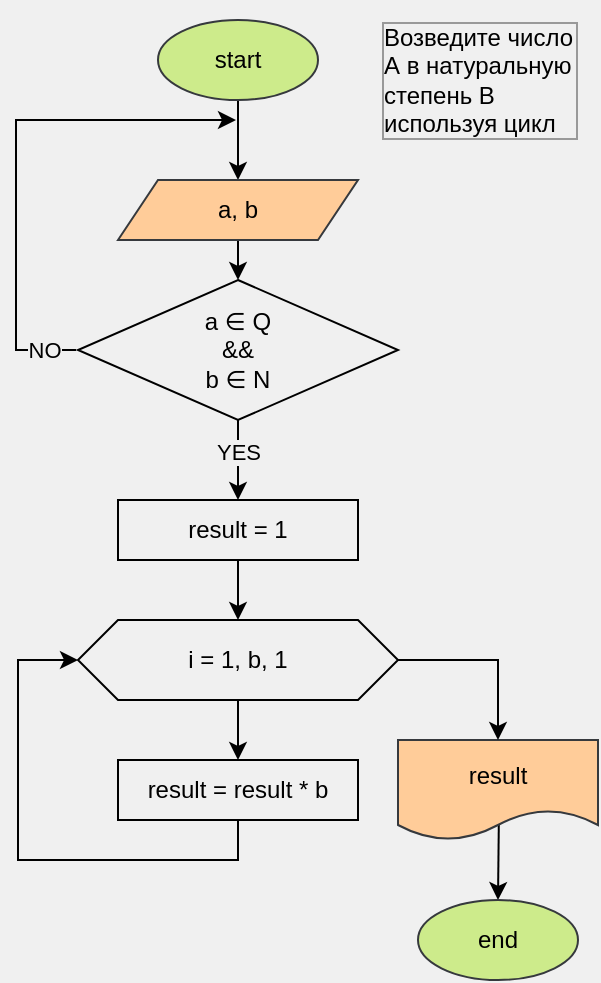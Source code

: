 <mxfile scale="1.2" border="0">
    <diagram id="p7YluBvr2iMWacm0UQAx" name="Page-1">
        <mxGraphModel dx="948" dy="545" grid="1" gridSize="10" guides="1" tooltips="1" connect="1" arrows="1" fold="1" page="1" pageScale="1" pageWidth="827" pageHeight="1169" background="#F0F0F0" math="0" shadow="0">
            <root>
                <mxCell id="0"/>
                <mxCell id="1" parent="0"/>
                <mxCell id="4" value="" style="edgeStyle=none;html=1;rounded=0;strokeColor=#000000;" parent="1" source="2" target="3" edge="1">
                    <mxGeometry relative="1" as="geometry"/>
                </mxCell>
                <mxCell id="2" value="start" style="ellipse;whiteSpace=wrap;html=1;fillColor=#cdeb8b;strokeColor=#36393d;fontColor=#000000;" parent="1" vertex="1">
                    <mxGeometry x="280" y="80" width="80" height="40" as="geometry"/>
                </mxCell>
                <mxCell id="9" value="" style="edgeStyle=none;html=1;rounded=0;strokeColor=#000000;" parent="1" source="3" target="5" edge="1">
                    <mxGeometry relative="1" as="geometry"/>
                </mxCell>
                <mxCell id="3" value="a, b" style="shape=parallelogram;perimeter=parallelogramPerimeter;whiteSpace=wrap;html=1;fixedSize=1;fillColor=#ffcc99;strokeColor=#36393d;fontColor=#000000;" parent="1" vertex="1">
                    <mxGeometry x="260" y="160" width="120" height="30" as="geometry"/>
                </mxCell>
                <mxCell id="10" style="edgeStyle=none;html=1;exitX=0;exitY=0.5;exitDx=0;exitDy=0;rounded=0;strokeColor=#000000;" parent="1" edge="1">
                    <mxGeometry relative="1" as="geometry">
                        <mxPoint x="319" y="130.0" as="targetPoint"/>
                        <mxPoint x="239" y="245" as="sourcePoint"/>
                        <Array as="points">
                            <mxPoint x="209" y="245"/>
                            <mxPoint x="209" y="130"/>
                        </Array>
                    </mxGeometry>
                </mxCell>
                <mxCell id="11" value="NO" style="edgeLabel;html=1;align=center;verticalAlign=middle;resizable=0;points=[];fontColor=#000000;labelBackgroundColor=#F0F0F0;" parent="10" vertex="1" connectable="0">
                    <mxGeometry x="-0.835" y="-1" relative="1" as="geometry">
                        <mxPoint x="5" y="1" as="offset"/>
                    </mxGeometry>
                </mxCell>
                <mxCell id="14" value="" style="edgeStyle=none;rounded=0;html=1;fontColor=#000000;strokeColor=#000000;entryX=0.5;entryY=0;entryDx=0;entryDy=0;" parent="1" source="5" target="30" edge="1">
                    <mxGeometry relative="1" as="geometry">
                        <mxPoint x="320" y="320" as="targetPoint"/>
                    </mxGeometry>
                </mxCell>
                <mxCell id="17" value="YES" style="edgeLabel;html=1;align=center;verticalAlign=middle;resizable=0;points=[];fontColor=#000000;labelBackgroundColor=#F0F0F0;" parent="14" vertex="1" connectable="0">
                    <mxGeometry x="-0.562" y="1" relative="1" as="geometry">
                        <mxPoint x="-1" y="7" as="offset"/>
                    </mxGeometry>
                </mxCell>
                <mxCell id="5" value="a ∈ Q&#10;&amp;&amp;&#10;b ∈ N" style="rhombus;whiteSpace=wrap;fontColor=#000000;fillColor=#F0F0F0;strokeColor=#000000;" parent="1" vertex="1">
                    <mxGeometry x="240" y="210" width="160" height="70" as="geometry"/>
                </mxCell>
                <mxCell id="12" value="Возведите число А в натуральную степень B используя цикл" style="text;strokeColor=none;fillColor=none;align=left;verticalAlign=middle;rounded=0;labelBackgroundColor=#F0F0F0;fontColor=#000000;labelBorderColor=#999999;whiteSpace=wrap;" parent="1" vertex="1">
                    <mxGeometry x="390" y="70" width="100" height="80" as="geometry"/>
                </mxCell>
                <mxCell id="16" value="" style="edgeStyle=none;rounded=0;html=1;fontColor=#000000;strokeColor=#000000;exitX=0.504;exitY=0.851;exitDx=0;exitDy=0;exitPerimeter=0;" parent="1" source="13" target="15" edge="1">
                    <mxGeometry relative="1" as="geometry"/>
                </mxCell>
                <mxCell id="13" value="result" style="shape=document;whiteSpace=wrap;html=1;boundedLbl=1;labelBackgroundColor=none;strokeColor=#36393d;fillColor=#ffcc99;fontColor=#000000;" parent="1" vertex="1">
                    <mxGeometry x="400" y="440" width="100" height="50" as="geometry"/>
                </mxCell>
                <mxCell id="15" value="end" style="ellipse;whiteSpace=wrap;html=1;fillColor=#cdeb8b;strokeColor=#36393d;fontColor=#000000;" parent="1" vertex="1">
                    <mxGeometry x="410" y="520" width="80" height="40" as="geometry"/>
                </mxCell>
                <mxCell id="29" value="" style="edgeStyle=none;rounded=0;html=1;fontFamily=Helvetica;fontSize=12;fontColor=#000000;strokeColor=#000000;" edge="1" parent="1" source="24" target="28">
                    <mxGeometry relative="1" as="geometry"/>
                </mxCell>
                <mxCell id="24" value="i = 1, b, 1" style="shape=hexagon;perimeter=hexagonPerimeter2;whiteSpace=wrap;html=1;fixedSize=1;fontFamily=Helvetica;fontSize=12;fontColor=#000000;strokeColor=#000000;fillColor=#F0F0F0;" vertex="1" parent="1">
                    <mxGeometry x="240" y="380" width="160" height="40" as="geometry"/>
                </mxCell>
                <mxCell id="34" value="" style="edgeStyle=none;rounded=0;html=1;fontFamily=Helvetica;fontSize=12;fontColor=#000000;strokeColor=#000000;exitX=1;exitY=0.5;exitDx=0;exitDy=0;entryX=0.5;entryY=0;entryDx=0;entryDy=0;" edge="1" parent="1" source="24" target="13">
                    <mxGeometry relative="1" as="geometry">
                        <Array as="points">
                            <mxPoint x="450" y="400"/>
                        </Array>
                    </mxGeometry>
                </mxCell>
                <mxCell id="35" style="edgeStyle=none;rounded=0;html=1;exitX=0.5;exitY=1;exitDx=0;exitDy=0;entryX=0;entryY=0.5;entryDx=0;entryDy=0;fontFamily=Helvetica;fontSize=12;fontColor=#000000;strokeColor=#000000;" edge="1" parent="1" source="28" target="24">
                    <mxGeometry relative="1" as="geometry">
                        <Array as="points">
                            <mxPoint x="320" y="500"/>
                            <mxPoint x="210" y="500"/>
                            <mxPoint x="210" y="400"/>
                        </Array>
                    </mxGeometry>
                </mxCell>
                <mxCell id="28" value="result = result * b" style="whiteSpace=wrap;html=1;fillColor=#F0F0F0;strokeColor=#000000;fontColor=#000000;" vertex="1" parent="1">
                    <mxGeometry x="260" y="450" width="120" height="30" as="geometry"/>
                </mxCell>
                <mxCell id="31" value="" style="edgeStyle=none;rounded=0;html=1;fontFamily=Helvetica;fontSize=12;fontColor=#000000;strokeColor=#000000;" edge="1" parent="1" source="30">
                    <mxGeometry relative="1" as="geometry">
                        <mxPoint x="320" y="380" as="targetPoint"/>
                    </mxGeometry>
                </mxCell>
                <mxCell id="30" value="result = 1" style="whiteSpace=wrap;html=1;fillColor=#F0F0F0;strokeColor=#000000;fontColor=#000000;" vertex="1" parent="1">
                    <mxGeometry x="260" y="320" width="120" height="30" as="geometry"/>
                </mxCell>
            </root>
        </mxGraphModel>
    </diagram>
</mxfile>